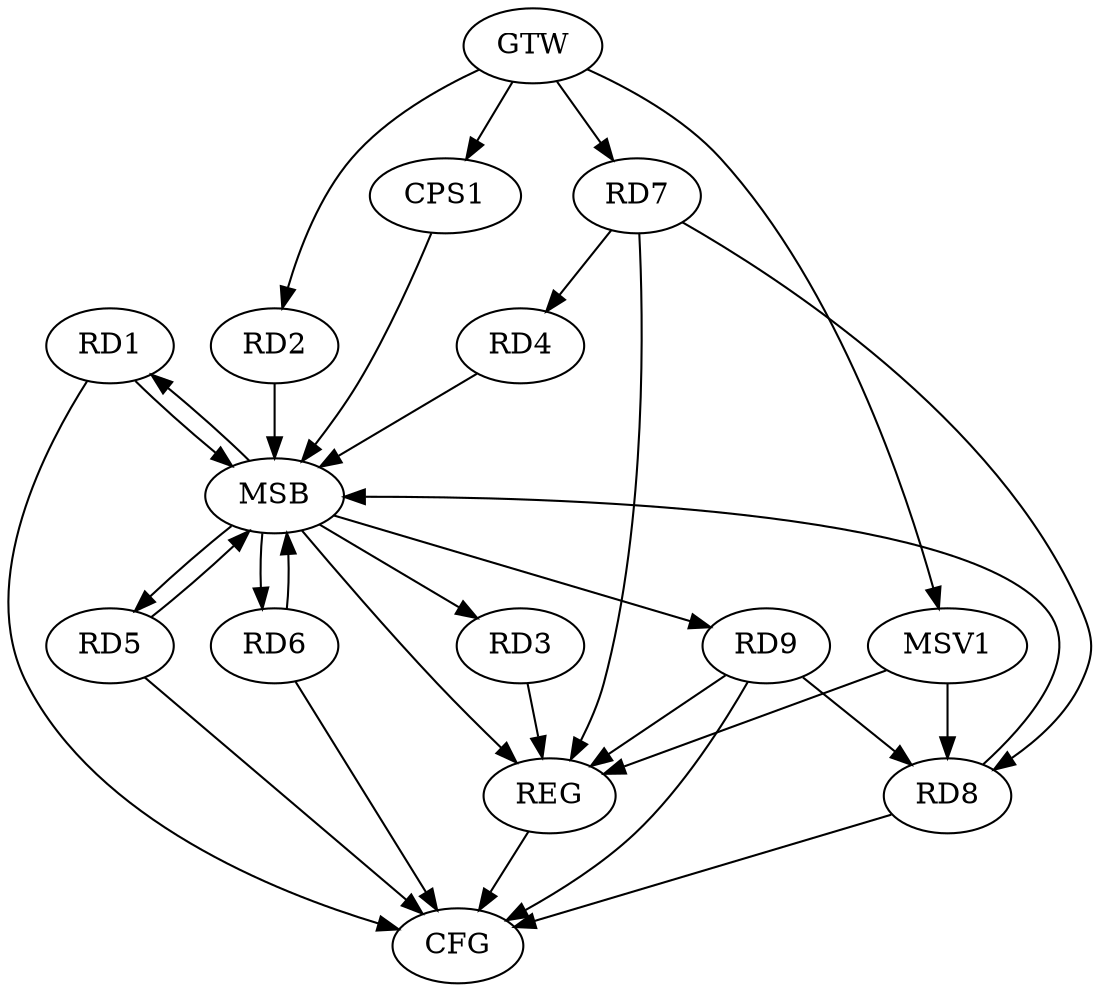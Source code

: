 strict digraph G {
  RD1 [ label="RD1" ];
  RD2 [ label="RD2" ];
  RD3 [ label="RD3" ];
  RD4 [ label="RD4" ];
  RD5 [ label="RD5" ];
  RD6 [ label="RD6" ];
  RD7 [ label="RD7" ];
  RD8 [ label="RD8" ];
  RD9 [ label="RD9" ];
  CPS1 [ label="CPS1" ];
  GTW [ label="GTW" ];
  REG [ label="REG" ];
  MSB [ label="MSB" ];
  CFG [ label="CFG" ];
  MSV1 [ label="MSV1" ];
  RD7 -> RD4;
  RD7 -> RD8;
  RD9 -> RD8;
  GTW -> RD2;
  GTW -> RD7;
  GTW -> CPS1;
  RD3 -> REG;
  RD7 -> REG;
  RD9 -> REG;
  RD1 -> MSB;
  MSB -> RD3;
  MSB -> REG;
  RD2 -> MSB;
  MSB -> RD5;
  RD4 -> MSB;
  MSB -> RD9;
  RD5 -> MSB;
  RD6 -> MSB;
  RD8 -> MSB;
  MSB -> RD1;
  CPS1 -> MSB;
  MSB -> RD6;
  RD5 -> CFG;
  RD6 -> CFG;
  RD9 -> CFG;
  RD8 -> CFG;
  RD1 -> CFG;
  REG -> CFG;
  MSV1 -> RD8;
  GTW -> MSV1;
  MSV1 -> REG;
}
